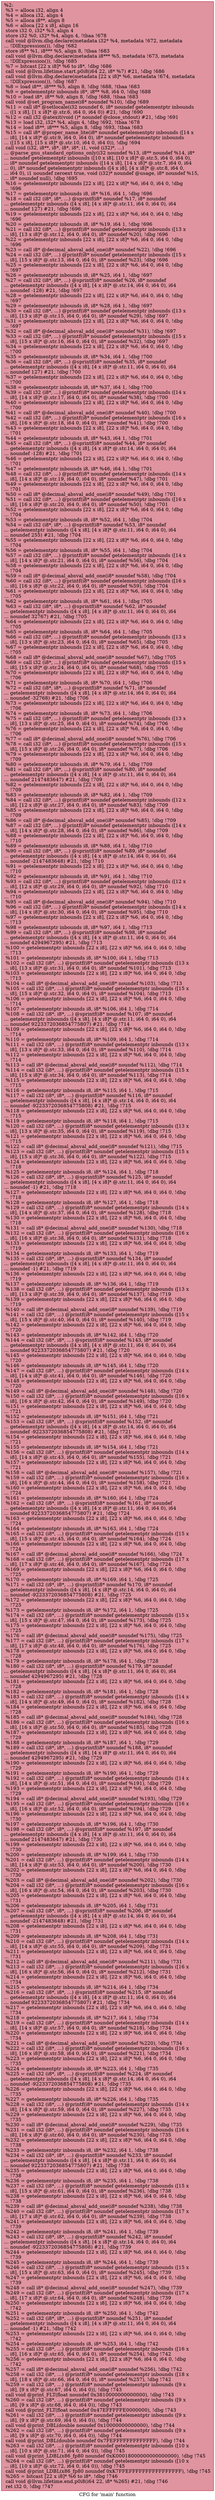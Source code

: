 digraph "CFG for 'main' function" {
	label="CFG for 'main' function";

	Node0xa33cf0 [shape=record,color="#b70d28ff", style=filled, fillcolor="#b70d2870",label="{%2:\l  %3 = alloca i32, align 4\l  %4 = alloca i32, align 4\l  %5 = alloca i8**, align 8\l  %6 = alloca [22 x i8], align 16\l  store i32 0, i32* %3, align 4\l  store i32 %0, i32* %4, align 4, !tbaa !678\l  call void @llvm.dbg.declare(metadata i32* %4, metadata !672, metadata\l... !DIExpression()), !dbg !682\l  store i8** %1, i8*** %5, align 8, !tbaa !683\l  call void @llvm.dbg.declare(metadata i8*** %5, metadata !673, metadata\l... !DIExpression()), !dbg !685\l  %7 = bitcast [22 x i8]* %6 to i8*, !dbg !686\l  call void @llvm.lifetime.start.p0i8(i64 22, i8* %7) #21, !dbg !686\l  call void @llvm.dbg.declare(metadata [22 x i8]* %6, metadata !674, metadata\l... !DIExpression()), !dbg !687\l  %8 = load i8**, i8*** %5, align 8, !dbg !688, !tbaa !683\l  %9 = getelementptr inbounds i8*, i8** %8, i64 0, !dbg !688\l  %10 = load i8*, i8** %9, align 8, !dbg !688, !tbaa !683\l  call void @set_program_name(i8* noundef %10), !dbg !689\l  %11 = call i8* @setlocale(i32 noundef 6, i8* noundef getelementptr inbounds\l... ([1 x i8], [1 x i8]* @.str.6, i64 0, i64 0)) #21, !dbg !690\l  %12 = call i32 @atexit(void ()* noundef @close_stdout) #21, !dbg !691\l  %13 = load i32, i32* %4, align 4, !dbg !692, !tbaa !678\l  %14 = load i8**, i8*** %5, align 8, !dbg !693, !tbaa !683\l  %15 = call i8* @proper_name_lite(i8* noundef getelementptr inbounds ([14 x\l... i8], [14 x i8]* @.str.9, i64 0, i64 0), i8* noundef getelementptr inbounds\l... ([15 x i8], [15 x i8]* @.str.10, i64 0, i64 0)), !dbg !694\l  call void (i32, i8**, i8*, i8*, i8*, i1, void (i32)*, ...)\l... @parse_gnu_standard_options_only(i32 noundef %13, i8** noundef %14, i8*\l... noundef getelementptr inbounds ([10 x i8], [10 x i8]* @.str.5, i64 0, i64 0),\l... i8* noundef getelementptr inbounds ([14 x i8], [14 x i8]* @.str.7, i64 0, i64\l... 0), i8* noundef getelementptr inbounds ([4 x i8], [4 x i8]* @.str.8, i64 0,\l... i64 0), i1 noundef zeroext true, void (i32)* noundef @usage, i8* noundef %15,\l... i8* noundef null), !dbg !695\l  %16 = getelementptr inbounds [22 x i8], [22 x i8]* %6, i64 0, i64 0, !dbg\l... !696\l  %17 = getelementptr inbounds i8, i8* %16, i64 1, !dbg !696\l  %18 = call i32 (i8*, i8*, ...) @sprintf(i8* noundef %17, i8* noundef\l... getelementptr inbounds ([4 x i8], [4 x i8]* @.str.11, i64 0, i64 0), i64\l... noundef 127) #21, !dbg !696\l  %19 = getelementptr inbounds [22 x i8], [22 x i8]* %6, i64 0, i64 0, !dbg\l... !696\l  %20 = getelementptr inbounds i8, i8* %19, i64 1, !dbg !696\l  %21 = call i32 (i8*, ...) @printf(i8* noundef getelementptr inbounds ([13 x\l... i8], [13 x i8]* @.str.12, i64 0, i64 0), i8* noundef %20), !dbg !696\l  %22 = getelementptr inbounds [22 x i8], [22 x i8]* %6, i64 0, i64 0, !dbg\l... !696\l  %23 = call i8* @decimal_absval_add_one(i8* noundef %22), !dbg !696\l  %24 = call i32 (i8*, ...) @printf(i8* noundef getelementptr inbounds ([15 x\l... i8], [15 x i8]* @.str.13, i64 0, i64 0), i8* noundef %23), !dbg !696\l  %25 = getelementptr inbounds [22 x i8], [22 x i8]* %6, i64 0, i64 0, !dbg\l... !697\l  %26 = getelementptr inbounds i8, i8* %25, i64 1, !dbg !697\l  %27 = call i32 (i8*, i8*, ...) @sprintf(i8* noundef %26, i8* noundef\l... getelementptr inbounds ([4 x i8], [4 x i8]* @.str.14, i64 0, i64 0), i64\l... noundef -128) #21, !dbg !697\l  %28 = getelementptr inbounds [22 x i8], [22 x i8]* %6, i64 0, i64 0, !dbg\l... !697\l  %29 = getelementptr inbounds i8, i8* %28, i64 1, !dbg !697\l  %30 = call i32 (i8*, ...) @printf(i8* noundef getelementptr inbounds ([13 x\l... i8], [13 x i8]* @.str.15, i64 0, i64 0), i8* noundef %29), !dbg !697\l  %31 = getelementptr inbounds [22 x i8], [22 x i8]* %6, i64 0, i64 0, !dbg\l... !697\l  %32 = call i8* @decimal_absval_add_one(i8* noundef %31), !dbg !697\l  %33 = call i32 (i8*, ...) @printf(i8* noundef getelementptr inbounds ([15 x\l... i8], [15 x i8]* @.str.16, i64 0, i64 0), i8* noundef %32), !dbg !697\l  %34 = getelementptr inbounds [22 x i8], [22 x i8]* %6, i64 0, i64 0, !dbg\l... !700\l  %35 = getelementptr inbounds i8, i8* %34, i64 1, !dbg !700\l  %36 = call i32 (i8*, i8*, ...) @sprintf(i8* noundef %35, i8* noundef\l... getelementptr inbounds ([4 x i8], [4 x i8]* @.str.11, i64 0, i64 0), i64\l... noundef 127) #21, !dbg !700\l  %37 = getelementptr inbounds [22 x i8], [22 x i8]* %6, i64 0, i64 0, !dbg\l... !700\l  %38 = getelementptr inbounds i8, i8* %37, i64 1, !dbg !700\l  %39 = call i32 (i8*, ...) @printf(i8* noundef getelementptr inbounds ([14 x\l... i8], [14 x i8]* @.str.17, i64 0, i64 0), i8* noundef %38), !dbg !700\l  %40 = getelementptr inbounds [22 x i8], [22 x i8]* %6, i64 0, i64 0, !dbg\l... !700\l  %41 = call i8* @decimal_absval_add_one(i8* noundef %40), !dbg !700\l  %42 = call i32 (i8*, ...) @printf(i8* noundef getelementptr inbounds ([16 x\l... i8], [16 x i8]* @.str.18, i64 0, i64 0), i8* noundef %41), !dbg !700\l  %43 = getelementptr inbounds [22 x i8], [22 x i8]* %6, i64 0, i64 0, !dbg\l... !701\l  %44 = getelementptr inbounds i8, i8* %43, i64 1, !dbg !701\l  %45 = call i32 (i8*, i8*, ...) @sprintf(i8* noundef %44, i8* noundef\l... getelementptr inbounds ([4 x i8], [4 x i8]* @.str.14, i64 0, i64 0), i64\l... noundef -128) #21, !dbg !701\l  %46 = getelementptr inbounds [22 x i8], [22 x i8]* %6, i64 0, i64 0, !dbg\l... !701\l  %47 = getelementptr inbounds i8, i8* %46, i64 1, !dbg !701\l  %48 = call i32 (i8*, ...) @printf(i8* noundef getelementptr inbounds ([14 x\l... i8], [14 x i8]* @.str.19, i64 0, i64 0), i8* noundef %47), !dbg !701\l  %49 = getelementptr inbounds [22 x i8], [22 x i8]* %6, i64 0, i64 0, !dbg\l... !701\l  %50 = call i8* @decimal_absval_add_one(i8* noundef %49), !dbg !701\l  %51 = call i32 (i8*, ...) @printf(i8* noundef getelementptr inbounds ([16 x\l... i8], [16 x i8]* @.str.20, i64 0, i64 0), i8* noundef %50), !dbg !701\l  %52 = getelementptr inbounds [22 x i8], [22 x i8]* %6, i64 0, i64 0, !dbg\l... !704\l  %53 = getelementptr inbounds i8, i8* %52, i64 1, !dbg !704\l  %54 = call i32 (i8*, i8*, ...) @sprintf(i8* noundef %53, i8* noundef\l... getelementptr inbounds ([4 x i8], [4 x i8]* @.str.11, i64 0, i64 0), i64\l... noundef 255) #21, !dbg !704\l  %55 = getelementptr inbounds [22 x i8], [22 x i8]* %6, i64 0, i64 0, !dbg\l... !704\l  %56 = getelementptr inbounds i8, i8* %55, i64 1, !dbg !704\l  %57 = call i32 (i8*, ...) @printf(i8* noundef getelementptr inbounds ([14 x\l... i8], [14 x i8]* @.str.21, i64 0, i64 0), i8* noundef %56), !dbg !704\l  %58 = getelementptr inbounds [22 x i8], [22 x i8]* %6, i64 0, i64 0, !dbg\l... !704\l  %59 = call i8* @decimal_absval_add_one(i8* noundef %58), !dbg !704\l  %60 = call i32 (i8*, ...) @printf(i8* noundef getelementptr inbounds ([16 x\l... i8], [16 x i8]* @.str.22, i64 0, i64 0), i8* noundef %59), !dbg !704\l  %61 = getelementptr inbounds [22 x i8], [22 x i8]* %6, i64 0, i64 0, !dbg\l... !705\l  %62 = getelementptr inbounds i8, i8* %61, i64 1, !dbg !705\l  %63 = call i32 (i8*, i8*, ...) @sprintf(i8* noundef %62, i8* noundef\l... getelementptr inbounds ([4 x i8], [4 x i8]* @.str.11, i64 0, i64 0), i64\l... noundef 32767) #21, !dbg !705\l  %64 = getelementptr inbounds [22 x i8], [22 x i8]* %6, i64 0, i64 0, !dbg\l... !705\l  %65 = getelementptr inbounds i8, i8* %64, i64 1, !dbg !705\l  %66 = call i32 (i8*, ...) @printf(i8* noundef getelementptr inbounds ([13 x\l... i8], [13 x i8]* @.str.23, i64 0, i64 0), i8* noundef %65), !dbg !705\l  %67 = getelementptr inbounds [22 x i8], [22 x i8]* %6, i64 0, i64 0, !dbg\l... !705\l  %68 = call i8* @decimal_absval_add_one(i8* noundef %67), !dbg !705\l  %69 = call i32 (i8*, ...) @printf(i8* noundef getelementptr inbounds ([15 x\l... i8], [15 x i8]* @.str.24, i64 0, i64 0), i8* noundef %68), !dbg !705\l  %70 = getelementptr inbounds [22 x i8], [22 x i8]* %6, i64 0, i64 0, !dbg\l... !706\l  %71 = getelementptr inbounds i8, i8* %70, i64 1, !dbg !706\l  %72 = call i32 (i8*, i8*, ...) @sprintf(i8* noundef %71, i8* noundef\l... getelementptr inbounds ([4 x i8], [4 x i8]* @.str.14, i64 0, i64 0), i64\l... noundef -32768) #21, !dbg !706\l  %73 = getelementptr inbounds [22 x i8], [22 x i8]* %6, i64 0, i64 0, !dbg\l... !706\l  %74 = getelementptr inbounds i8, i8* %73, i64 1, !dbg !706\l  %75 = call i32 (i8*, ...) @printf(i8* noundef getelementptr inbounds ([13 x\l... i8], [13 x i8]* @.str.25, i64 0, i64 0), i8* noundef %74), !dbg !706\l  %76 = getelementptr inbounds [22 x i8], [22 x i8]* %6, i64 0, i64 0, !dbg\l... !706\l  %77 = call i8* @decimal_absval_add_one(i8* noundef %76), !dbg !706\l  %78 = call i32 (i8*, ...) @printf(i8* noundef getelementptr inbounds ([15 x\l... i8], [15 x i8]* @.str.26, i64 0, i64 0), i8* noundef %77), !dbg !706\l  %79 = getelementptr inbounds [22 x i8], [22 x i8]* %6, i64 0, i64 0, !dbg\l... !709\l  %80 = getelementptr inbounds i8, i8* %79, i64 1, !dbg !709\l  %81 = call i32 (i8*, i8*, ...) @sprintf(i8* noundef %80, i8* noundef\l... getelementptr inbounds ([4 x i8], [4 x i8]* @.str.11, i64 0, i64 0), i64\l... noundef 2147483647) #21, !dbg !709\l  %82 = getelementptr inbounds [22 x i8], [22 x i8]* %6, i64 0, i64 0, !dbg\l... !709\l  %83 = getelementptr inbounds i8, i8* %82, i64 1, !dbg !709\l  %84 = call i32 (i8*, ...) @printf(i8* noundef getelementptr inbounds ([12 x\l... i8], [12 x i8]* @.str.27, i64 0, i64 0), i8* noundef %83), !dbg !709\l  %85 = getelementptr inbounds [22 x i8], [22 x i8]* %6, i64 0, i64 0, !dbg\l... !709\l  %86 = call i8* @decimal_absval_add_one(i8* noundef %85), !dbg !709\l  %87 = call i32 (i8*, ...) @printf(i8* noundef getelementptr inbounds ([14 x\l... i8], [14 x i8]* @.str.28, i64 0, i64 0), i8* noundef %86), !dbg !709\l  %88 = getelementptr inbounds [22 x i8], [22 x i8]* %6, i64 0, i64 0, !dbg\l... !710\l  %89 = getelementptr inbounds i8, i8* %88, i64 1, !dbg !710\l  %90 = call i32 (i8*, i8*, ...) @sprintf(i8* noundef %89, i8* noundef\l... getelementptr inbounds ([4 x i8], [4 x i8]* @.str.14, i64 0, i64 0), i64\l... noundef -2147483648) #21, !dbg !710\l  %91 = getelementptr inbounds [22 x i8], [22 x i8]* %6, i64 0, i64 0, !dbg\l... !710\l  %92 = getelementptr inbounds i8, i8* %91, i64 1, !dbg !710\l  %93 = call i32 (i8*, ...) @printf(i8* noundef getelementptr inbounds ([12 x\l... i8], [12 x i8]* @.str.29, i64 0, i64 0), i8* noundef %92), !dbg !710\l  %94 = getelementptr inbounds [22 x i8], [22 x i8]* %6, i64 0, i64 0, !dbg\l... !710\l  %95 = call i8* @decimal_absval_add_one(i8* noundef %94), !dbg !710\l  %96 = call i32 (i8*, ...) @printf(i8* noundef getelementptr inbounds ([14 x\l... i8], [14 x i8]* @.str.30, i64 0, i64 0), i8* noundef %95), !dbg !710\l  %97 = getelementptr inbounds [22 x i8], [22 x i8]* %6, i64 0, i64 0, !dbg\l... !713\l  %98 = getelementptr inbounds i8, i8* %97, i64 1, !dbg !713\l  %99 = call i32 (i8*, i8*, ...) @sprintf(i8* noundef %98, i8* noundef\l... getelementptr inbounds ([4 x i8], [4 x i8]* @.str.11, i64 0, i64 0), i64\l... noundef 4294967295) #21, !dbg !713\l  %100 = getelementptr inbounds [22 x i8], [22 x i8]* %6, i64 0, i64 0, !dbg\l... !713\l  %101 = getelementptr inbounds i8, i8* %100, i64 1, !dbg !713\l  %102 = call i32 (i8*, ...) @printf(i8* noundef getelementptr inbounds ([13 x\l... i8], [13 x i8]* @.str.31, i64 0, i64 0), i8* noundef %101), !dbg !713\l  %103 = getelementptr inbounds [22 x i8], [22 x i8]* %6, i64 0, i64 0, !dbg\l... !713\l  %104 = call i8* @decimal_absval_add_one(i8* noundef %103), !dbg !713\l  %105 = call i32 (i8*, ...) @printf(i8* noundef getelementptr inbounds ([15 x\l... i8], [15 x i8]* @.str.32, i64 0, i64 0), i8* noundef %104), !dbg !713\l  %106 = getelementptr inbounds [22 x i8], [22 x i8]* %6, i64 0, i64 0, !dbg\l... !714\l  %107 = getelementptr inbounds i8, i8* %106, i64 1, !dbg !714\l  %108 = call i32 (i8*, i8*, ...) @sprintf(i8* noundef %107, i8* noundef\l... getelementptr inbounds ([4 x i8], [4 x i8]* @.str.11, i64 0, i64 0), i64\l... noundef 9223372036854775807) #21, !dbg !714\l  %109 = getelementptr inbounds [22 x i8], [22 x i8]* %6, i64 0, i64 0, !dbg\l... !714\l  %110 = getelementptr inbounds i8, i8* %109, i64 1, !dbg !714\l  %111 = call i32 (i8*, ...) @printf(i8* noundef getelementptr inbounds ([13 x\l... i8], [13 x i8]* @.str.33, i64 0, i64 0), i8* noundef %110), !dbg !714\l  %112 = getelementptr inbounds [22 x i8], [22 x i8]* %6, i64 0, i64 0, !dbg\l... !714\l  %113 = call i8* @decimal_absval_add_one(i8* noundef %112), !dbg !714\l  %114 = call i32 (i8*, ...) @printf(i8* noundef getelementptr inbounds ([15 x\l... i8], [15 x i8]* @.str.34, i64 0, i64 0), i8* noundef %113), !dbg !714\l  %115 = getelementptr inbounds [22 x i8], [22 x i8]* %6, i64 0, i64 0, !dbg\l... !715\l  %116 = getelementptr inbounds i8, i8* %115, i64 1, !dbg !715\l  %117 = call i32 (i8*, i8*, ...) @sprintf(i8* noundef %116, i8* noundef\l... getelementptr inbounds ([4 x i8], [4 x i8]* @.str.14, i64 0, i64 0), i64\l... noundef -9223372036854775808) #21, !dbg !715\l  %118 = getelementptr inbounds [22 x i8], [22 x i8]* %6, i64 0, i64 0, !dbg\l... !715\l  %119 = getelementptr inbounds i8, i8* %118, i64 1, !dbg !715\l  %120 = call i32 (i8*, ...) @printf(i8* noundef getelementptr inbounds ([13 x\l... i8], [13 x i8]* @.str.35, i64 0, i64 0), i8* noundef %119), !dbg !715\l  %121 = getelementptr inbounds [22 x i8], [22 x i8]* %6, i64 0, i64 0, !dbg\l... !715\l  %122 = call i8* @decimal_absval_add_one(i8* noundef %121), !dbg !715\l  %123 = call i32 (i8*, ...) @printf(i8* noundef getelementptr inbounds ([15 x\l... i8], [15 x i8]* @.str.36, i64 0, i64 0), i8* noundef %122), !dbg !715\l  %124 = getelementptr inbounds [22 x i8], [22 x i8]* %6, i64 0, i64 0, !dbg\l... !718\l  %125 = getelementptr inbounds i8, i8* %124, i64 1, !dbg !718\l  %126 = call i32 (i8*, i8*, ...) @sprintf(i8* noundef %125, i8* noundef\l... getelementptr inbounds ([4 x i8], [4 x i8]* @.str.11, i64 0, i64 0), i64\l... noundef -1) #21, !dbg !718\l  %127 = getelementptr inbounds [22 x i8], [22 x i8]* %6, i64 0, i64 0, !dbg\l... !718\l  %128 = getelementptr inbounds i8, i8* %127, i64 1, !dbg !718\l  %129 = call i32 (i8*, ...) @printf(i8* noundef getelementptr inbounds ([14 x\l... i8], [14 x i8]* @.str.37, i64 0, i64 0), i8* noundef %128), !dbg !718\l  %130 = getelementptr inbounds [22 x i8], [22 x i8]* %6, i64 0, i64 0, !dbg\l... !718\l  %131 = call i8* @decimal_absval_add_one(i8* noundef %130), !dbg !718\l  %132 = call i32 (i8*, ...) @printf(i8* noundef getelementptr inbounds ([16 x\l... i8], [16 x i8]* @.str.38, i64 0, i64 0), i8* noundef %131), !dbg !718\l  %133 = getelementptr inbounds [22 x i8], [22 x i8]* %6, i64 0, i64 0, !dbg\l... !719\l  %134 = getelementptr inbounds i8, i8* %133, i64 1, !dbg !719\l  %135 = call i32 (i8*, i8*, ...) @sprintf(i8* noundef %134, i8* noundef\l... getelementptr inbounds ([4 x i8], [4 x i8]* @.str.11, i64 0, i64 0), i64\l... noundef -1) #21, !dbg !719\l  %136 = getelementptr inbounds [22 x i8], [22 x i8]* %6, i64 0, i64 0, !dbg\l... !719\l  %137 = getelementptr inbounds i8, i8* %136, i64 1, !dbg !719\l  %138 = call i32 (i8*, ...) @printf(i8* noundef getelementptr inbounds ([13 x\l... i8], [13 x i8]* @.str.39, i64 0, i64 0), i8* noundef %137), !dbg !719\l  %139 = getelementptr inbounds [22 x i8], [22 x i8]* %6, i64 0, i64 0, !dbg\l... !719\l  %140 = call i8* @decimal_absval_add_one(i8* noundef %139), !dbg !719\l  %141 = call i32 (i8*, ...) @printf(i8* noundef getelementptr inbounds ([15 x\l... i8], [15 x i8]* @.str.40, i64 0, i64 0), i8* noundef %140), !dbg !719\l  %142 = getelementptr inbounds [22 x i8], [22 x i8]* %6, i64 0, i64 0, !dbg\l... !720\l  %143 = getelementptr inbounds i8, i8* %142, i64 1, !dbg !720\l  %144 = call i32 (i8*, i8*, ...) @sprintf(i8* noundef %143, i8* noundef\l... getelementptr inbounds ([4 x i8], [4 x i8]* @.str.11, i64 0, i64 0), i64\l... noundef 9223372036854775807) #21, !dbg !720\l  %145 = getelementptr inbounds [22 x i8], [22 x i8]* %6, i64 0, i64 0, !dbg\l... !720\l  %146 = getelementptr inbounds i8, i8* %145, i64 1, !dbg !720\l  %147 = call i32 (i8*, ...) @printf(i8* noundef getelementptr inbounds ([14 x\l... i8], [14 x i8]* @.str.41, i64 0, i64 0), i8* noundef %146), !dbg !720\l  %148 = getelementptr inbounds [22 x i8], [22 x i8]* %6, i64 0, i64 0, !dbg\l... !720\l  %149 = call i8* @decimal_absval_add_one(i8* noundef %148), !dbg !720\l  %150 = call i32 (i8*, ...) @printf(i8* noundef getelementptr inbounds ([16 x\l... i8], [16 x i8]* @.str.42, i64 0, i64 0), i8* noundef %149), !dbg !720\l  %151 = getelementptr inbounds [22 x i8], [22 x i8]* %6, i64 0, i64 0, !dbg\l... !721\l  %152 = getelementptr inbounds i8, i8* %151, i64 1, !dbg !721\l  %153 = call i32 (i8*, i8*, ...) @sprintf(i8* noundef %152, i8* noundef\l... getelementptr inbounds ([4 x i8], [4 x i8]* @.str.14, i64 0, i64 0), i64\l... noundef -9223372036854775808) #21, !dbg !721\l  %154 = getelementptr inbounds [22 x i8], [22 x i8]* %6, i64 0, i64 0, !dbg\l... !721\l  %155 = getelementptr inbounds i8, i8* %154, i64 1, !dbg !721\l  %156 = call i32 (i8*, ...) @printf(i8* noundef getelementptr inbounds ([14 x\l... i8], [14 x i8]* @.str.43, i64 0, i64 0), i8* noundef %155), !dbg !721\l  %157 = getelementptr inbounds [22 x i8], [22 x i8]* %6, i64 0, i64 0, !dbg\l... !721\l  %158 = call i8* @decimal_absval_add_one(i8* noundef %157), !dbg !721\l  %159 = call i32 (i8*, ...) @printf(i8* noundef getelementptr inbounds ([16 x\l... i8], [16 x i8]* @.str.44, i64 0, i64 0), i8* noundef %158), !dbg !721\l  %160 = getelementptr inbounds [22 x i8], [22 x i8]* %6, i64 0, i64 0, !dbg\l... !724\l  %161 = getelementptr inbounds i8, i8* %160, i64 1, !dbg !724\l  %162 = call i32 (i8*, i8*, ...) @sprintf(i8* noundef %161, i8* noundef\l... getelementptr inbounds ([4 x i8], [4 x i8]* @.str.11, i64 0, i64 0), i64\l... noundef 9223372036854775807) #21, !dbg !724\l  %163 = getelementptr inbounds [22 x i8], [22 x i8]* %6, i64 0, i64 0, !dbg\l... !724\l  %164 = getelementptr inbounds i8, i8* %163, i64 1, !dbg !724\l  %165 = call i32 (i8*, ...) @printf(i8* noundef getelementptr inbounds ([15 x\l... i8], [15 x i8]* @.str.45, i64 0, i64 0), i8* noundef %164), !dbg !724\l  %166 = getelementptr inbounds [22 x i8], [22 x i8]* %6, i64 0, i64 0, !dbg\l... !724\l  %167 = call i8* @decimal_absval_add_one(i8* noundef %166), !dbg !724\l  %168 = call i32 (i8*, ...) @printf(i8* noundef getelementptr inbounds ([17 x\l... i8], [17 x i8]* @.str.46, i64 0, i64 0), i8* noundef %167), !dbg !724\l  %169 = getelementptr inbounds [22 x i8], [22 x i8]* %6, i64 0, i64 0, !dbg\l... !725\l  %170 = getelementptr inbounds i8, i8* %169, i64 1, !dbg !725\l  %171 = call i32 (i8*, i8*, ...) @sprintf(i8* noundef %170, i8* noundef\l... getelementptr inbounds ([4 x i8], [4 x i8]* @.str.14, i64 0, i64 0), i64\l... noundef -9223372036854775808) #21, !dbg !725\l  %172 = getelementptr inbounds [22 x i8], [22 x i8]* %6, i64 0, i64 0, !dbg\l... !725\l  %173 = getelementptr inbounds i8, i8* %172, i64 1, !dbg !725\l  %174 = call i32 (i8*, ...) @printf(i8* noundef getelementptr inbounds ([15 x\l... i8], [15 x i8]* @.str.47, i64 0, i64 0), i8* noundef %173), !dbg !725\l  %175 = getelementptr inbounds [22 x i8], [22 x i8]* %6, i64 0, i64 0, !dbg\l... !725\l  %176 = call i8* @decimal_absval_add_one(i8* noundef %175), !dbg !725\l  %177 = call i32 (i8*, ...) @printf(i8* noundef getelementptr inbounds ([17 x\l... i8], [17 x i8]* @.str.48, i64 0, i64 0), i8* noundef %176), !dbg !725\l  %178 = getelementptr inbounds [22 x i8], [22 x i8]* %6, i64 0, i64 0, !dbg\l... !728\l  %179 = getelementptr inbounds i8, i8* %178, i64 1, !dbg !728\l  %180 = call i32 (i8*, i8*, ...) @sprintf(i8* noundef %179, i8* noundef\l... getelementptr inbounds ([4 x i8], [4 x i8]* @.str.11, i64 0, i64 0), i64\l... noundef 4294967295) #21, !dbg !728\l  %181 = getelementptr inbounds [22 x i8], [22 x i8]* %6, i64 0, i64 0, !dbg\l... !728\l  %182 = getelementptr inbounds i8, i8* %181, i64 1, !dbg !728\l  %183 = call i32 (i8*, ...) @printf(i8* noundef getelementptr inbounds ([14 x\l... i8], [14 x i8]* @.str.49, i64 0, i64 0), i8* noundef %182), !dbg !728\l  %184 = getelementptr inbounds [22 x i8], [22 x i8]* %6, i64 0, i64 0, !dbg\l... !728\l  %185 = call i8* @decimal_absval_add_one(i8* noundef %184), !dbg !728\l  %186 = call i32 (i8*, ...) @printf(i8* noundef getelementptr inbounds ([16 x\l... i8], [16 x i8]* @.str.50, i64 0, i64 0), i8* noundef %185), !dbg !728\l  %187 = getelementptr inbounds [22 x i8], [22 x i8]* %6, i64 0, i64 0, !dbg\l... !729\l  %188 = getelementptr inbounds i8, i8* %187, i64 1, !dbg !729\l  %189 = call i32 (i8*, i8*, ...) @sprintf(i8* noundef %188, i8* noundef\l... getelementptr inbounds ([4 x i8], [4 x i8]* @.str.11, i64 0, i64 0), i64\l... noundef 4294967295) #21, !dbg !729\l  %190 = getelementptr inbounds [22 x i8], [22 x i8]* %6, i64 0, i64 0, !dbg\l... !729\l  %191 = getelementptr inbounds i8, i8* %190, i64 1, !dbg !729\l  %192 = call i32 (i8*, ...) @printf(i8* noundef getelementptr inbounds ([14 x\l... i8], [14 x i8]* @.str.51, i64 0, i64 0), i8* noundef %191), !dbg !729\l  %193 = getelementptr inbounds [22 x i8], [22 x i8]* %6, i64 0, i64 0, !dbg\l... !729\l  %194 = call i8* @decimal_absval_add_one(i8* noundef %193), !dbg !729\l  %195 = call i32 (i8*, ...) @printf(i8* noundef getelementptr inbounds ([16 x\l... i8], [16 x i8]* @.str.52, i64 0, i64 0), i8* noundef %194), !dbg !729\l  %196 = getelementptr inbounds [22 x i8], [22 x i8]* %6, i64 0, i64 0, !dbg\l... !730\l  %197 = getelementptr inbounds i8, i8* %196, i64 1, !dbg !730\l  %198 = call i32 (i8*, i8*, ...) @sprintf(i8* noundef %197, i8* noundef\l... getelementptr inbounds ([4 x i8], [4 x i8]* @.str.11, i64 0, i64 0), i64\l... noundef 2147483647) #21, !dbg !730\l  %199 = getelementptr inbounds [22 x i8], [22 x i8]* %6, i64 0, i64 0, !dbg\l... !730\l  %200 = getelementptr inbounds i8, i8* %199, i64 1, !dbg !730\l  %201 = call i32 (i8*, ...) @printf(i8* noundef getelementptr inbounds ([14 x\l... i8], [14 x i8]* @.str.53, i64 0, i64 0), i8* noundef %200), !dbg !730\l  %202 = getelementptr inbounds [22 x i8], [22 x i8]* %6, i64 0, i64 0, !dbg\l... !730\l  %203 = call i8* @decimal_absval_add_one(i8* noundef %202), !dbg !730\l  %204 = call i32 (i8*, ...) @printf(i8* noundef getelementptr inbounds ([16 x\l... i8], [16 x i8]* @.str.54, i64 0, i64 0), i8* noundef %203), !dbg !730\l  %205 = getelementptr inbounds [22 x i8], [22 x i8]* %6, i64 0, i64 0, !dbg\l... !731\l  %206 = getelementptr inbounds i8, i8* %205, i64 1, !dbg !731\l  %207 = call i32 (i8*, i8*, ...) @sprintf(i8* noundef %206, i8* noundef\l... getelementptr inbounds ([4 x i8], [4 x i8]* @.str.14, i64 0, i64 0), i64\l... noundef -2147483648) #21, !dbg !731\l  %208 = getelementptr inbounds [22 x i8], [22 x i8]* %6, i64 0, i64 0, !dbg\l... !731\l  %209 = getelementptr inbounds i8, i8* %208, i64 1, !dbg !731\l  %210 = call i32 (i8*, ...) @printf(i8* noundef getelementptr inbounds ([14 x\l... i8], [14 x i8]* @.str.55, i64 0, i64 0), i8* noundef %209), !dbg !731\l  %211 = getelementptr inbounds [22 x i8], [22 x i8]* %6, i64 0, i64 0, !dbg\l... !731\l  %212 = call i8* @decimal_absval_add_one(i8* noundef %211), !dbg !731\l  %213 = call i32 (i8*, ...) @printf(i8* noundef getelementptr inbounds ([16 x\l... i8], [16 x i8]* @.str.56, i64 0, i64 0), i8* noundef %212), !dbg !731\l  %214 = getelementptr inbounds [22 x i8], [22 x i8]* %6, i64 0, i64 0, !dbg\l... !734\l  %215 = getelementptr inbounds i8, i8* %214, i64 1, !dbg !734\l  %216 = call i32 (i8*, i8*, ...) @sprintf(i8* noundef %215, i8* noundef\l... getelementptr inbounds ([4 x i8], [4 x i8]* @.str.11, i64 0, i64 0), i64\l... noundef 9223372036854775807) #21, !dbg !734\l  %217 = getelementptr inbounds [22 x i8], [22 x i8]* %6, i64 0, i64 0, !dbg\l... !734\l  %218 = getelementptr inbounds i8, i8* %217, i64 1, !dbg !734\l  %219 = call i32 (i8*, ...) @printf(i8* noundef getelementptr inbounds ([14 x\l... i8], [14 x i8]* @.str.57, i64 0, i64 0), i8* noundef %218), !dbg !734\l  %220 = getelementptr inbounds [22 x i8], [22 x i8]* %6, i64 0, i64 0, !dbg\l... !734\l  %221 = call i8* @decimal_absval_add_one(i8* noundef %220), !dbg !734\l  %222 = call i32 (i8*, ...) @printf(i8* noundef getelementptr inbounds ([16 x\l... i8], [16 x i8]* @.str.58, i64 0, i64 0), i8* noundef %221), !dbg !734\l  %223 = getelementptr inbounds [22 x i8], [22 x i8]* %6, i64 0, i64 0, !dbg\l... !735\l  %224 = getelementptr inbounds i8, i8* %223, i64 1, !dbg !735\l  %225 = call i32 (i8*, i8*, ...) @sprintf(i8* noundef %224, i8* noundef\l... getelementptr inbounds ([4 x i8], [4 x i8]* @.str.14, i64 0, i64 0), i64\l... noundef -9223372036854775808) #21, !dbg !735\l  %226 = getelementptr inbounds [22 x i8], [22 x i8]* %6, i64 0, i64 0, !dbg\l... !735\l  %227 = getelementptr inbounds i8, i8* %226, i64 1, !dbg !735\l  %228 = call i32 (i8*, ...) @printf(i8* noundef getelementptr inbounds ([14 x\l... i8], [14 x i8]* @.str.59, i64 0, i64 0), i8* noundef %227), !dbg !735\l  %229 = getelementptr inbounds [22 x i8], [22 x i8]* %6, i64 0, i64 0, !dbg\l... !735\l  %230 = call i8* @decimal_absval_add_one(i8* noundef %229), !dbg !735\l  %231 = call i32 (i8*, ...) @printf(i8* noundef getelementptr inbounds ([16 x\l... i8], [16 x i8]* @.str.60, i64 0, i64 0), i8* noundef %230), !dbg !735\l  %232 = getelementptr inbounds [22 x i8], [22 x i8]* %6, i64 0, i64 0, !dbg\l... !738\l  %233 = getelementptr inbounds i8, i8* %232, i64 1, !dbg !738\l  %234 = call i32 (i8*, i8*, ...) @sprintf(i8* noundef %233, i8* noundef\l... getelementptr inbounds ([4 x i8], [4 x i8]* @.str.11, i64 0, i64 0), i64\l... noundef 9223372036854775807) #21, !dbg !738\l  %235 = getelementptr inbounds [22 x i8], [22 x i8]* %6, i64 0, i64 0, !dbg\l... !738\l  %236 = getelementptr inbounds i8, i8* %235, i64 1, !dbg !738\l  %237 = call i32 (i8*, ...) @printf(i8* noundef getelementptr inbounds ([15 x\l... i8], [15 x i8]* @.str.61, i64 0, i64 0), i8* noundef %236), !dbg !738\l  %238 = getelementptr inbounds [22 x i8], [22 x i8]* %6, i64 0, i64 0, !dbg\l... !738\l  %239 = call i8* @decimal_absval_add_one(i8* noundef %238), !dbg !738\l  %240 = call i32 (i8*, ...) @printf(i8* noundef getelementptr inbounds ([17 x\l... i8], [17 x i8]* @.str.62, i64 0, i64 0), i8* noundef %239), !dbg !738\l  %241 = getelementptr inbounds [22 x i8], [22 x i8]* %6, i64 0, i64 0, !dbg\l... !739\l  %242 = getelementptr inbounds i8, i8* %241, i64 1, !dbg !739\l  %243 = call i32 (i8*, i8*, ...) @sprintf(i8* noundef %242, i8* noundef\l... getelementptr inbounds ([4 x i8], [4 x i8]* @.str.14, i64 0, i64 0), i64\l... noundef -9223372036854775808) #21, !dbg !739\l  %244 = getelementptr inbounds [22 x i8], [22 x i8]* %6, i64 0, i64 0, !dbg\l... !739\l  %245 = getelementptr inbounds i8, i8* %244, i64 1, !dbg !739\l  %246 = call i32 (i8*, ...) @printf(i8* noundef getelementptr inbounds ([15 x\l... i8], [15 x i8]* @.str.63, i64 0, i64 0), i8* noundef %245), !dbg !739\l  %247 = getelementptr inbounds [22 x i8], [22 x i8]* %6, i64 0, i64 0, !dbg\l... !739\l  %248 = call i8* @decimal_absval_add_one(i8* noundef %247), !dbg !739\l  %249 = call i32 (i8*, ...) @printf(i8* noundef getelementptr inbounds ([17 x\l... i8], [17 x i8]* @.str.64, i64 0, i64 0), i8* noundef %248), !dbg !739\l  %250 = getelementptr inbounds [22 x i8], [22 x i8]* %6, i64 0, i64 0, !dbg\l... !742\l  %251 = getelementptr inbounds i8, i8* %250, i64 1, !dbg !742\l  %252 = call i32 (i8*, i8*, ...) @sprintf(i8* noundef %251, i8* noundef\l... getelementptr inbounds ([4 x i8], [4 x i8]* @.str.11, i64 0, i64 0), i64\l... noundef -1) #21, !dbg !742\l  %253 = getelementptr inbounds [22 x i8], [22 x i8]* %6, i64 0, i64 0, !dbg\l... !742\l  %254 = getelementptr inbounds i8, i8* %253, i64 1, !dbg !742\l  %255 = call i32 (i8*, ...) @printf(i8* noundef getelementptr inbounds ([16 x\l... i8], [16 x i8]* @.str.65, i64 0, i64 0), i8* noundef %254), !dbg !742\l  %256 = getelementptr inbounds [22 x i8], [22 x i8]* %6, i64 0, i64 0, !dbg\l... !742\l  %257 = call i8* @decimal_absval_add_one(i8* noundef %256), !dbg !742\l  %258 = call i32 (i8*, ...) @printf(i8* noundef getelementptr inbounds ([18 x\l... i8], [18 x i8]* @.str.66, i64 0, i64 0), i8* noundef %257), !dbg !742\l  %259 = call i32 (i8*, ...) @printf(i8* noundef getelementptr inbounds ([9 x\l... i8], [9 x i8]* @.str.67, i64 0, i64 0)), !dbg !743\l  call void @print_FLT(float noundef 0x3810000000000000), !dbg !743\l  %260 = call i32 (i8*, ...) @printf(i8* noundef getelementptr inbounds ([9 x\l... i8], [9 x i8]* @.str.68, i64 0, i64 0)), !dbg !743\l  call void @print_FLT(float noundef 0x47EFFFFFE0000000), !dbg !743\l  %261 = call i32 (i8*, ...) @printf(i8* noundef getelementptr inbounds ([9 x\l... i8], [9 x i8]* @.str.69, i64 0, i64 0)), !dbg !744\l  call void @print_DBL(double noundef 0x10000000000000), !dbg !744\l  %262 = call i32 (i8*, ...) @printf(i8* noundef getelementptr inbounds ([9 x\l... i8], [9 x i8]* @.str.70, i64 0, i64 0)), !dbg !744\l  call void @print_DBL(double noundef 0x7FEFFFFFFFFFFFFF), !dbg !744\l  %263 = call i32 (i8*, ...) @printf(i8* noundef getelementptr inbounds ([10 x\l... i8], [10 x i8]* @.str.71, i64 0, i64 0)), !dbg !745\l  call void @print_LDBL(x86_fp80 noundef 0xK00018000000000000000), !dbg !745\l  %264 = call i32 (i8*, ...) @printf(i8* noundef getelementptr inbounds ([10 x\l... i8], [10 x i8]* @.str.72, i64 0, i64 0)), !dbg !745\l  call void @print_LDBL(x86_fp80 noundef 0xK7FFEFFFFFFFFFFFFFFFF), !dbg !745\l  %265 = bitcast [22 x i8]* %6 to i8*, !dbg !746\l  call void @llvm.lifetime.end.p0i8(i64 22, i8* %265) #21, !dbg !746\l  ret i32 0, !dbg !747\l}"];
}

